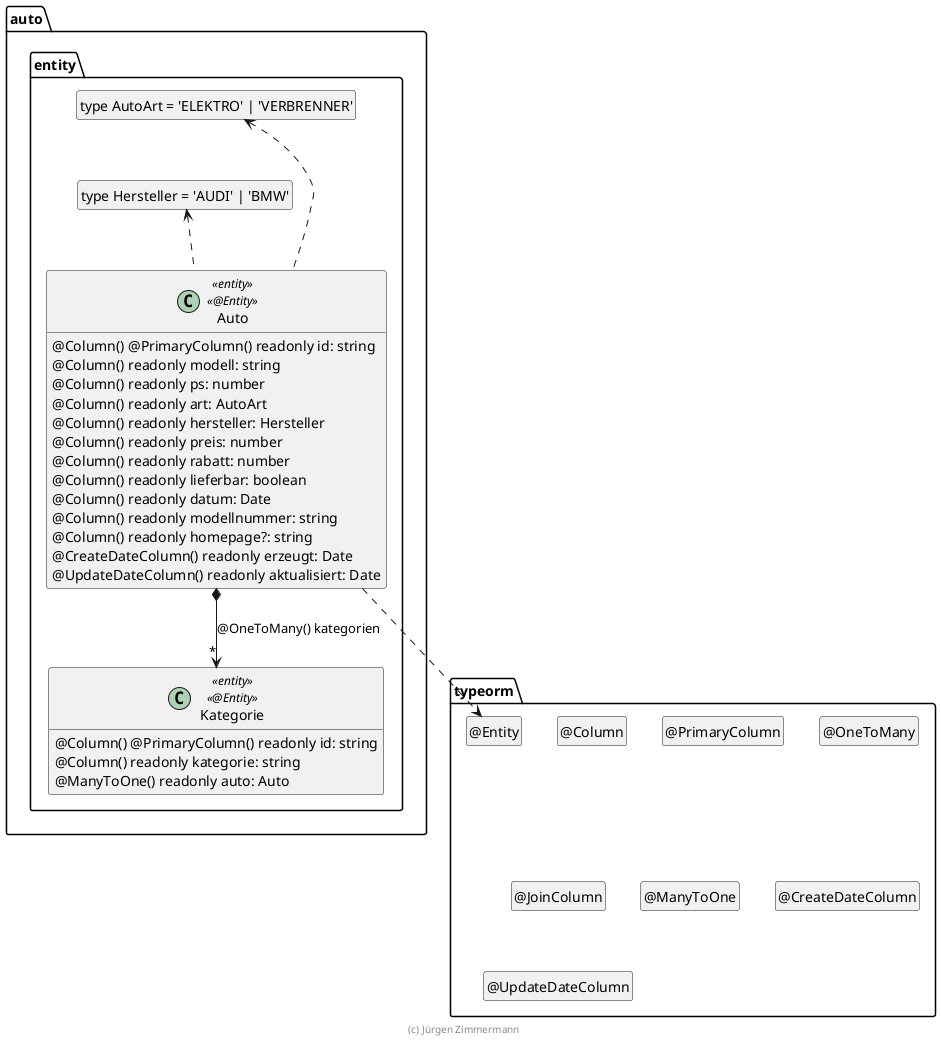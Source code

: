 ' Copyright (C) 2019 - present Juergen Zimmermann, Hochschule Karlsruhe
'
' This program is free software: you can redistribute it and/or modify
' it under the terms of the GNU General Public License as published by
' the Free Software Foundation, either version 3 of the License, or
' (at your option) any later version.
'
' This program is distributed in the hope that it will be useful,
' but WITHOUT ANY WARRANTY; without even the implied warranty of
' MERCHANTABILITY or FITNESS FOR A PARTICULAR PURPOSE.  See the
' GNU General Public License for more details.
'
' You should have received a copy of the GNU General Public License
' along with this program.  If not, see <https://www.gnu.org/licenses/>.

' Preview durch <Alt>d

@startuml Entity

package typeorm {
  class "@Entity" as Entity
  hide Entity circle
  class "@Column" as Column
  hide Column circle
  class "@PrimaryColumn" as PrimaryColumn
  hide PrimaryColumn circle
  class "@OneToMany" as OneToMany
  hide OneToMany circle
  class "@JoinColumn" as JoinColumn
  hide JoinColumn circle
  class "@ManyToOne" as ManyToOne
  hide ManyToOne circle
  class "@CreateDateColumn" as CreateDateColumn
  hide CreateDateColumn circle
  class "@UpdateDateColumn" as UpdateDateColumn
  hide UpdateDateColumn circle
}

package auto.entity {
  class "type AutoArt = 'ELEKTRO' | 'VERBRENNER'" as AutoArt
  hide AutoArt circle

  class "type Hersteller = 'AUDI' | 'BMW'" as Hersteller
  hide Hersteller circle

  class Auto <<entity>> <<@Entity>> {
    @Column() @PrimaryColumn() readonly id: string
    @Column() readonly modell: string
    @Column() readonly ps: number
    @Column() readonly art: AutoArt
    @Column() readonly hersteller: Hersteller
    @Column() readonly preis: number
    @Column() readonly rabatt: number
    @Column() readonly lieferbar: boolean
    @Column() readonly datum: Date
    @Column() readonly modellnummer: string
    @Column() readonly homepage?: string
    @CreateDateColumn() readonly erzeugt: Date
    @UpdateDateColumn() readonly aktualisiert: Date
  }

  class Kategorie <<entity>> <<@Entity>> {
    @Column() @PrimaryColumn() readonly id: string
    @Column() readonly kategorie: string
    @ManyToOne() readonly auto: Auto
  }

  Auto ..> Entity
  Auto *--> "*" Kategorie : @OneToMany() kategorien
  Auto .up.> AutoArt
  Auto .up.> Hersteller

  AutoArt .[hidden].> Hersteller
}

hide empty members

footer (c) Jürgen Zimmermann

@enduml
